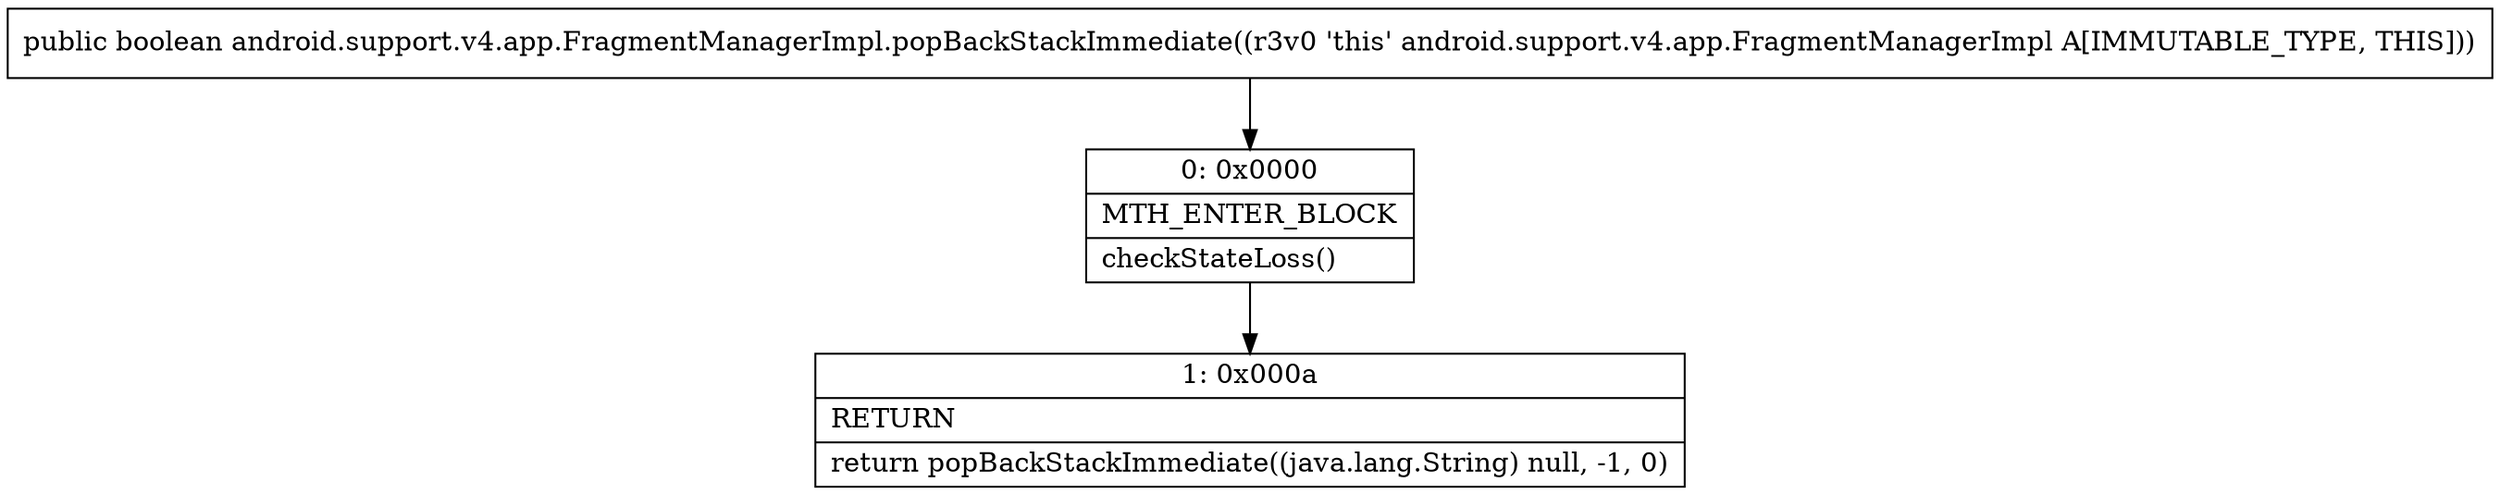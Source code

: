 digraph "CFG forandroid.support.v4.app.FragmentManagerImpl.popBackStackImmediate()Z" {
Node_0 [shape=record,label="{0\:\ 0x0000|MTH_ENTER_BLOCK\l|checkStateLoss()\l}"];
Node_1 [shape=record,label="{1\:\ 0x000a|RETURN\l|return popBackStackImmediate((java.lang.String) null, \-1, 0)\l}"];
MethodNode[shape=record,label="{public boolean android.support.v4.app.FragmentManagerImpl.popBackStackImmediate((r3v0 'this' android.support.v4.app.FragmentManagerImpl A[IMMUTABLE_TYPE, THIS])) }"];
MethodNode -> Node_0;
Node_0 -> Node_1;
}

